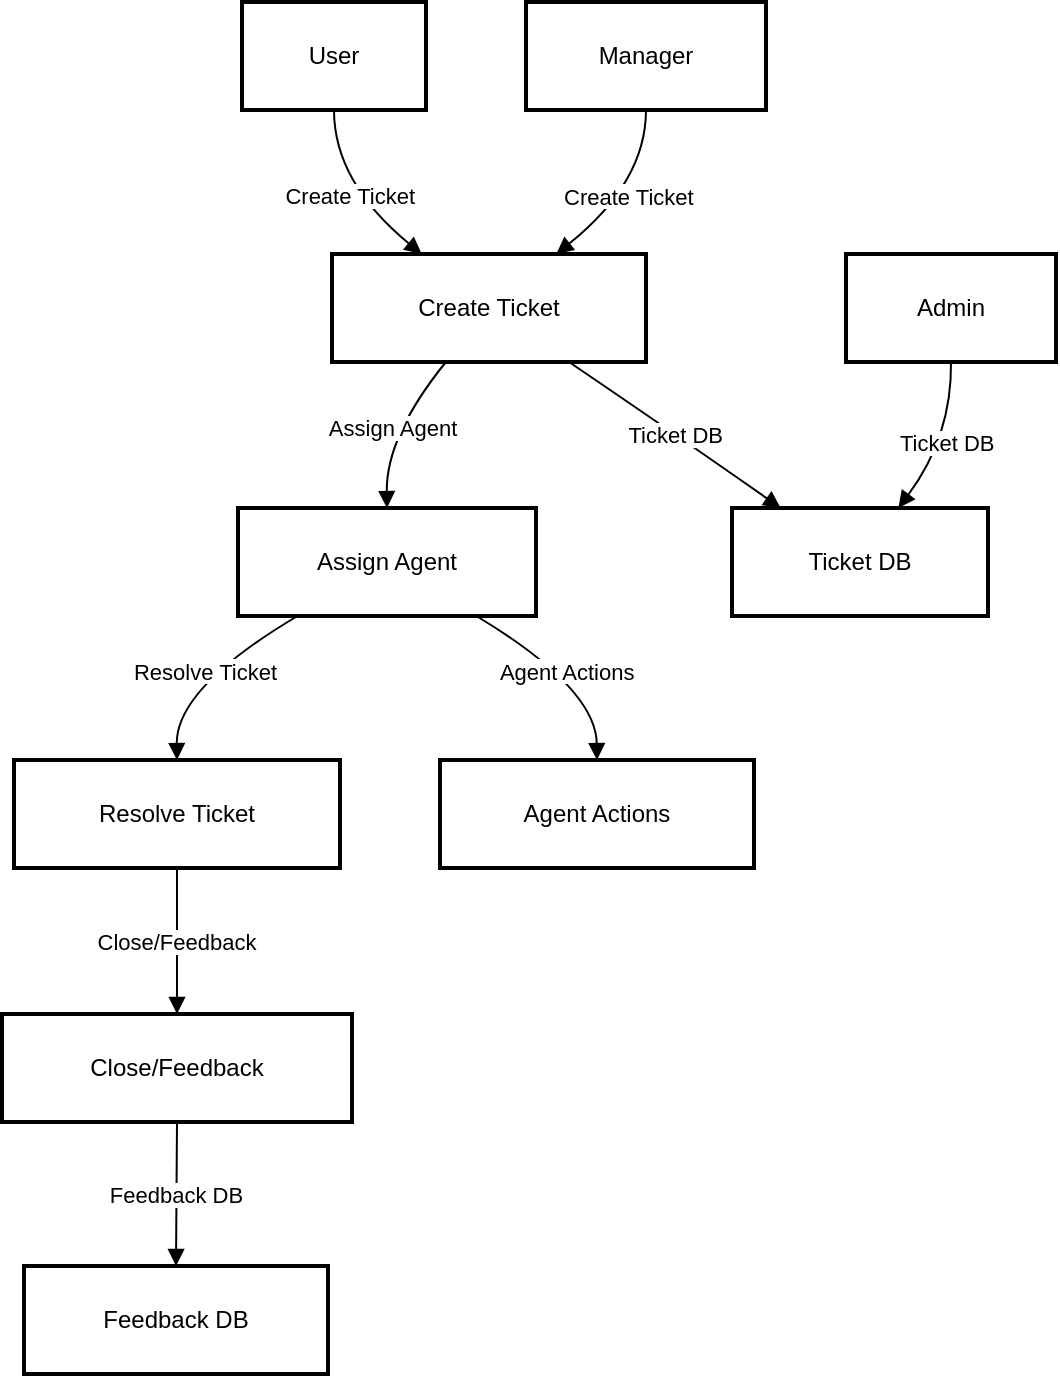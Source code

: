 <mxfile version="27.2.0">
  <diagram name="Page-1" id="pRK1rCJca7S9DOeyMZGQ">
    <mxGraphModel>
      <root>
        <mxCell id="0" />
        <mxCell id="1" parent="0" />
        <mxCell id="2" value="User" style="whiteSpace=wrap;strokeWidth=2;" vertex="1" parent="1">
          <mxGeometry x="128" y="8" width="92" height="54" as="geometry" />
        </mxCell>
        <mxCell id="3" value="Create Ticket" style="whiteSpace=wrap;strokeWidth=2;" vertex="1" parent="1">
          <mxGeometry x="173" y="134" width="157" height="54" as="geometry" />
        </mxCell>
        <mxCell id="4" value="Manager" style="whiteSpace=wrap;strokeWidth=2;" vertex="1" parent="1">
          <mxGeometry x="270" y="8" width="120" height="54" as="geometry" />
        </mxCell>
        <mxCell id="5" value="Assign Agent" style="whiteSpace=wrap;strokeWidth=2;" vertex="1" parent="1">
          <mxGeometry x="126" y="261" width="149" height="54" as="geometry" />
        </mxCell>
        <mxCell id="6" value="Resolve Ticket" style="whiteSpace=wrap;strokeWidth=2;" vertex="1" parent="1">
          <mxGeometry x="14" y="387" width="163" height="54" as="geometry" />
        </mxCell>
        <mxCell id="7" value="Close/Feedback" style="whiteSpace=wrap;strokeWidth=2;" vertex="1" parent="1">
          <mxGeometry x="8" y="514" width="175" height="54" as="geometry" />
        </mxCell>
        <mxCell id="8" value="Ticket DB" style="whiteSpace=wrap;strokeWidth=2;" vertex="1" parent="1">
          <mxGeometry x="373" y="261" width="128" height="54" as="geometry" />
        </mxCell>
        <mxCell id="9" value="Agent Actions" style="whiteSpace=wrap;strokeWidth=2;" vertex="1" parent="1">
          <mxGeometry x="227" y="387" width="157" height="54" as="geometry" />
        </mxCell>
        <mxCell id="10" value="Feedback DB" style="whiteSpace=wrap;strokeWidth=2;" vertex="1" parent="1">
          <mxGeometry x="19" y="640" width="152" height="54" as="geometry" />
        </mxCell>
        <mxCell id="11" value="Admin" style="whiteSpace=wrap;strokeWidth=2;" vertex="1" parent="1">
          <mxGeometry x="430" y="134" width="105" height="54" as="geometry" />
        </mxCell>
        <mxCell id="12" value="Create Ticket" style="curved=1;startArrow=none;endArrow=block;exitX=0.5;exitY=1;entryX=0.29;entryY=0.01;" edge="1" parent="1" source="2" target="3">
          <mxGeometry relative="1" as="geometry">
            <Array as="points">
              <mxPoint x="174" y="98" />
            </Array>
          </mxGeometry>
        </mxCell>
        <mxCell id="13" value="Create Ticket" style="curved=1;startArrow=none;endArrow=block;exitX=0.5;exitY=1;entryX=0.71;entryY=0.01;" edge="1" parent="1" source="4" target="3">
          <mxGeometry relative="1" as="geometry">
            <Array as="points">
              <mxPoint x="330" y="98" />
            </Array>
          </mxGeometry>
        </mxCell>
        <mxCell id="14" value="Assign Agent" style="curved=1;startArrow=none;endArrow=block;exitX=0.36;exitY=1.01;entryX=0.5;entryY=0;" edge="1" parent="1" source="3" target="5">
          <mxGeometry relative="1" as="geometry">
            <Array as="points">
              <mxPoint x="200" y="225" />
            </Array>
          </mxGeometry>
        </mxCell>
        <mxCell id="15" value="Resolve Ticket" style="curved=1;startArrow=none;endArrow=block;exitX=0.2;exitY=1;entryX=0.5;entryY=0;" edge="1" parent="1" source="5" target="6">
          <mxGeometry relative="1" as="geometry">
            <Array as="points">
              <mxPoint x="95" y="351" />
            </Array>
          </mxGeometry>
        </mxCell>
        <mxCell id="16" value="Close/Feedback" style="curved=1;startArrow=none;endArrow=block;exitX=0.5;exitY=1;entryX=0.5;entryY=-0.01;" edge="1" parent="1" source="6" target="7">
          <mxGeometry relative="1" as="geometry">
            <Array as="points" />
          </mxGeometry>
        </mxCell>
        <mxCell id="17" value="Ticket DB" style="curved=1;startArrow=none;endArrow=block;exitX=0.76;exitY=1.01;entryX=0.19;entryY=0;" edge="1" parent="1" source="3" target="8">
          <mxGeometry relative="1" as="geometry">
            <Array as="points">
              <mxPoint x="346" y="225" />
            </Array>
          </mxGeometry>
        </mxCell>
        <mxCell id="18" value="Agent Actions" style="curved=1;startArrow=none;endArrow=block;exitX=0.8;exitY=1;entryX=0.5;entryY=0;" edge="1" parent="1" source="5" target="9">
          <mxGeometry relative="1" as="geometry">
            <Array as="points">
              <mxPoint x="305" y="351" />
            </Array>
          </mxGeometry>
        </mxCell>
        <mxCell id="19" value="Feedback DB" style="curved=1;startArrow=none;endArrow=block;exitX=0.5;exitY=0.99;entryX=0.5;entryY=0;" edge="1" parent="1" source="7" target="10">
          <mxGeometry relative="1" as="geometry">
            <Array as="points" />
          </mxGeometry>
        </mxCell>
        <mxCell id="20" value="Ticket DB" style="curved=1;startArrow=none;endArrow=block;exitX=0.5;exitY=1.01;entryX=0.65;entryY=0;" edge="1" parent="1" source="11" target="8">
          <mxGeometry relative="1" as="geometry">
            <Array as="points">
              <mxPoint x="483" y="225" />
            </Array>
          </mxGeometry>
        </mxCell>
      </root>
    </mxGraphModel>
  </diagram>
</mxfile>
